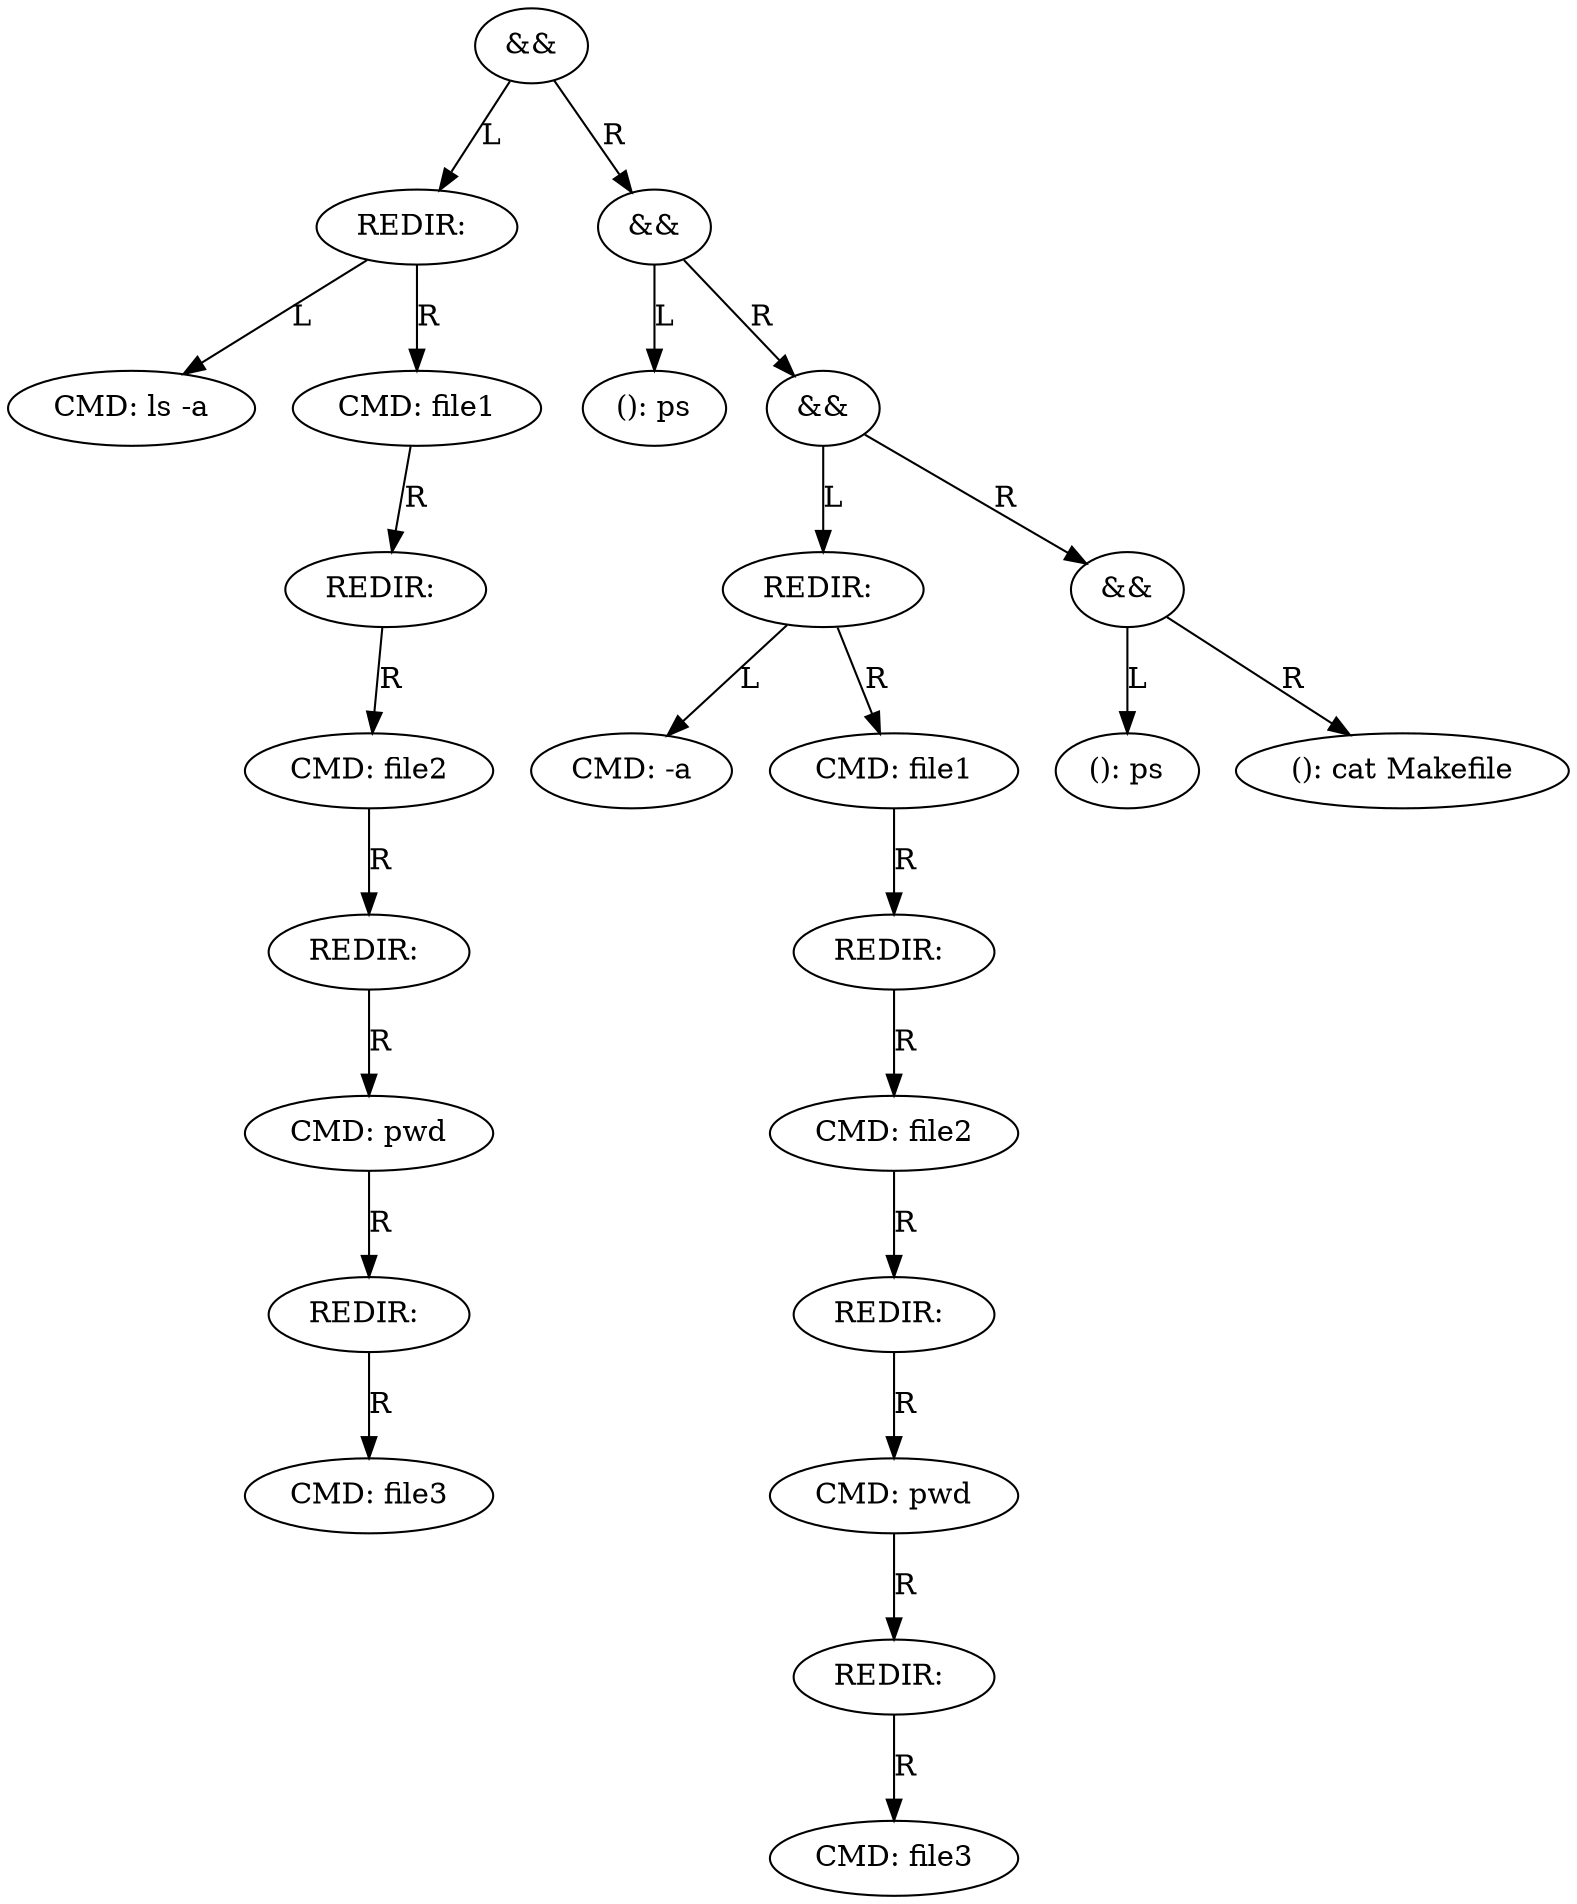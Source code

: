 digraph AST {
"0x603000001ab0" [label="&&"];
"0x603000001ab0" -> "0x603000001ae0" [label="L"];
"0x603000001ae0" [label="REDIR: "];
"0x603000001ae0" -> "0x603000001b10" [label="L"];
"0x603000001b10" [label="CMD: ls -a"];
"0x603000001ae0" -> "0x603000001b70" [label="R"];
"0x603000001b70" [label="CMD: file1"];
"0x603000001b70" -> "0x603000001ba0" [label="R"];
"0x603000001ba0" [label="REDIR: "];
"0x603000001ba0" -> "0x603000001bd0" [label="R"];
"0x603000001bd0" [label="CMD: file2"];
"0x603000001bd0" -> "0x603000001c00" [label="R"];
"0x603000001c00" [label="REDIR: "];
"0x603000001c00" -> "0x603000001c30" [label="R"];
"0x603000001c30" [label="CMD: pwd"];
"0x603000001c30" -> "0x603000001c60" [label="R"];
"0x603000001c60" [label="REDIR: "];
"0x603000001c60" -> "0x603000001c90" [label="R"];
"0x603000001c90" [label="CMD: file3"];
"0x603000001ab0" -> "0x603000001cc0" [label="R"];
"0x603000001cc0" [label="&&"];
"0x603000001cc0" -> "0x603000001cf0" [label="L"];
"0x603000001cf0" [label="(): ps"];
"0x603000001cc0" -> "0x603000001d20" [label="R"];
"0x603000001d20" [label="&&"];
"0x603000001d20" -> "0x603000001d50" [label="L"];
"0x603000001d50" [label="REDIR: "];
"0x603000001d50" -> "0x603000001d80" [label="L"];
"0x603000001d80" [label="CMD: -a"];
"0x603000001d50" -> "0x603000001db0" [label="R"];
"0x603000001db0" [label="CMD: file1"];
"0x603000001db0" -> "0x603000001de0" [label="R"];
"0x603000001de0" [label="REDIR: "];
"0x603000001de0" -> "0x603000001e10" [label="R"];
"0x603000001e10" [label="CMD: file2"];
"0x603000001e10" -> "0x603000001e40" [label="R"];
"0x603000001e40" [label="REDIR: "];
"0x603000001e40" -> "0x603000001e70" [label="R"];
"0x603000001e70" [label="CMD: pwd"];
"0x603000001e70" -> "0x603000001ea0" [label="R"];
"0x603000001ea0" [label="REDIR: "];
"0x603000001ea0" -> "0x603000001ed0" [label="R"];
"0x603000001ed0" [label="CMD: file3"];
"0x603000001d20" -> "0x603000001f00" [label="R"];
"0x603000001f00" [label="&&"];
"0x603000001f00" -> "0x603000001f30" [label="L"];
"0x603000001f30" [label="(): ps"];
"0x603000001f00" -> "0x603000001f90" [label="R"];
"0x603000001f90" [label="(): cat Makefile"];
}
